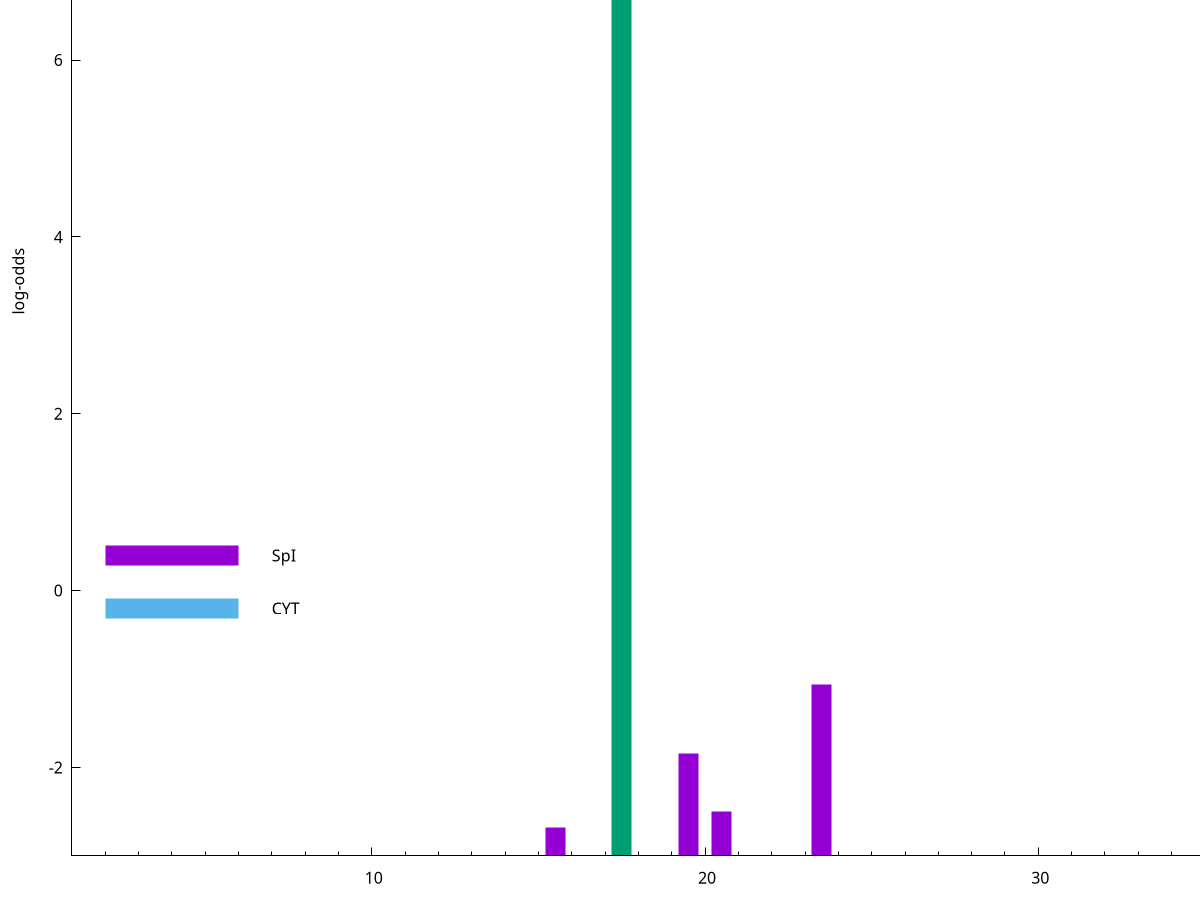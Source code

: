 set title "LipoP predictions for SRR5666573.gff"
set size 2., 1.4
set xrange [1:70] 
set mxtics 10
set yrange [-3:10]
set y2range [0:13]
set ylabel "log-odds"
set term postscript eps color solid "Helvetica" 30
set output "SRR5666573.gff16.eps"
set arrow from 2,7.13471 to 6,7.13471 nohead lt 2 lw 20
set label "SpII" at 7,7.13471
set arrow from 2,0.398179 to 6,0.398179 nohead lt 1 lw 20
set label "SpI" at 7,0.398179
set arrow from 2,-0.200913 to 6,-0.200913 nohead lt 3 lw 20
set label "CYT" at 7,-0.200913
set arrow from 2,7.13471 to 6,7.13471 nohead lt 2 lw 20
set label "SpII" at 7,7.13471
# NOTE: The scores below are the log-odds scores with the threshold
# NOTE: subtracted (a hack to make gnuplot make the histogram all
# NOTE: look nice).
plot "-" axes x1y2 title "" with impulses lt 2 lw 20, "-" axes x1y2 title "" with impulses lt 1 lw 20
17.500000 10.134700
e
23.500000 1.934260
19.500000 1.163700
20.500000 0.497260
15.500000 0.316640
e
exit
